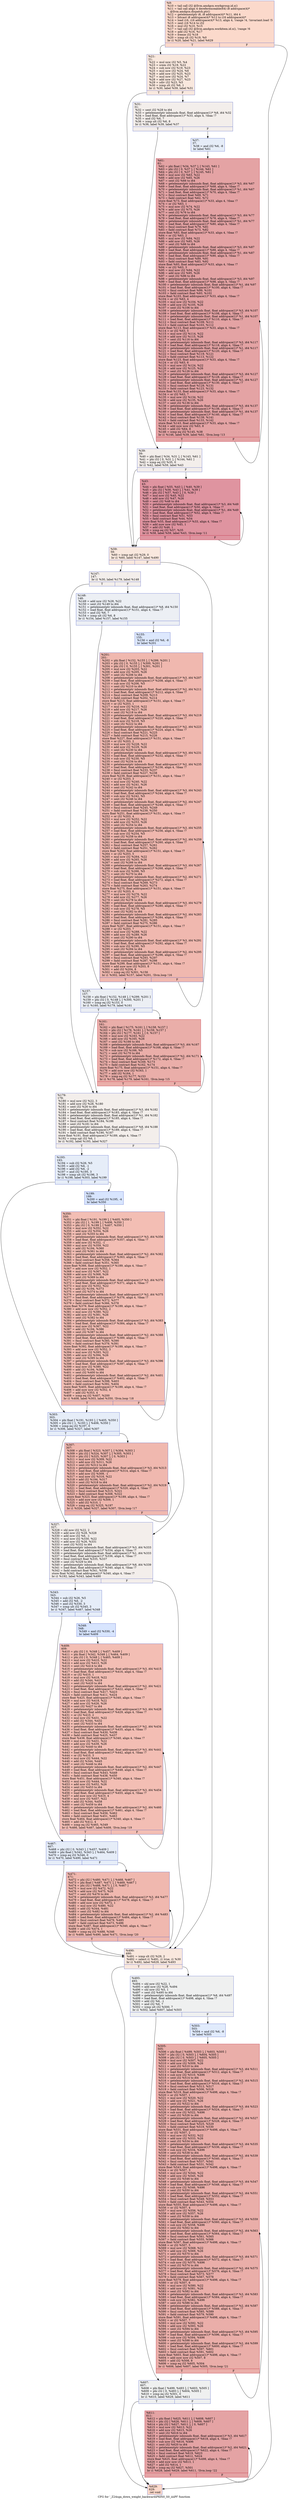 digraph "CFG for '_Z24sga_down_weight_backwardiPKfS0_S0_iiiiPf' function" {
	label="CFG for '_Z24sga_down_weight_backwardiPKfS0_S0_iiiiPf' function";

	Node0x53d17a0 [shape=record,color="#3d50c3ff", style=filled, fillcolor="#f7a88970",label="{%9:\l  %10 = tail call i32 @llvm.amdgcn.workgroup.id.x()\l  %11 = tail call align 4 dereferenceable(64) i8 addrspace(4)*\l... @llvm.amdgcn.dispatch.ptr()\l  %12 = getelementptr i8, i8 addrspace(4)* %11, i64 4\l  %13 = bitcast i8 addrspace(4)* %12 to i16 addrspace(4)*\l  %14 = load i16, i16 addrspace(4)* %13, align 4, !range !4, !invariant.load !5\l  %15 = zext i16 %14 to i32\l  %16 = mul i32 %10, %15\l  %17 = tail call i32 @llvm.amdgcn.workitem.id.x(), !range !6\l  %18 = add i32 %16, %17\l  %19 = freeze i32 %18\l  %20 = icmp slt i32 %19, %0\l  br i1 %20, label %21, label %629\l|{<s0>T|<s1>F}}"];
	Node0x53d17a0:s0 -> Node0x53d4530;
	Node0x53d17a0:s1 -> Node0x53d45c0;
	Node0x53d4530 [shape=record,color="#3d50c3ff", style=filled, fillcolor="#f2cab570",label="{%21:\l21:                                               \l  %22 = mul nsw i32 %5, %4\l  %23 = srem i32 %19, %22\l  %24 = sub nsw i32 %19, %23\l  %25 = mul nsw i32 %24, %6\l  %26 = add nsw i32 %25, %23\l  %27 = mul nsw i32 %24, %7\l  %28 = add nsw i32 %27, %23\l  %29 = sdiv i32 %23, %5\l  %30 = icmp slt i32 %6, 1\l  br i1 %30, label %59, label %31\l|{<s0>T|<s1>F}}"];
	Node0x53d4530:s0 -> Node0x53d4c10;
	Node0x53d4530:s1 -> Node0x53d4c60;
	Node0x53d4c60 [shape=record,color="#3d50c3ff", style=filled, fillcolor="#e5d8d170",label="{%31:\l31:                                               \l  %32 = sext i32 %28 to i64\l  %33 = getelementptr inbounds float, float addrspace(1)* %8, i64 %32\l  %34 = load float, float addrspace(1)* %33, align 4, !tbaa !7\l  %35 = and i32 %6, 7\l  %36 = icmp ult i32 %6, 8\l  br i1 %36, label %39, label %37\l|{<s0>T|<s1>F}}"];
	Node0x53d4c60:s0 -> Node0x53d52a0;
	Node0x53d4c60:s1 -> Node0x53d5330;
	Node0x53d5330 [shape=record,color="#3d50c3ff", style=filled, fillcolor="#c7d7f070",label="{%37:\l37:                                               \l  %38 = and i32 %6, -8\l  br label %61\l}"];
	Node0x53d5330 -> Node0x53d5530;
	Node0x53d52a0 [shape=record,color="#3d50c3ff", style=filled, fillcolor="#e5d8d170",label="{%39:\l39:                                               \l  %40 = phi float [ %34, %31 ], [ %143, %61 ]\l  %41 = phi i32 [ 0, %31 ], [ %144, %61 ]\l  %42 = icmp eq i32 %35, 0\l  br i1 %42, label %59, label %43\l|{<s0>T|<s1>F}}"];
	Node0x53d52a0:s0 -> Node0x53d4c10;
	Node0x53d52a0:s1 -> Node0x53d58b0;
	Node0x53d58b0 [shape=record,color="#b70d28ff", style=filled, fillcolor="#b70d2870",label="{%43:\l43:                                               \l  %44 = phi float [ %55, %43 ], [ %40, %39 ]\l  %45 = phi i32 [ %56, %43 ], [ %41, %39 ]\l  %46 = phi i32 [ %57, %43 ], [ 0, %39 ]\l  %47 = mul nsw i32 %45, %22\l  %48 = add nsw i32 %47, %26\l  %49 = sext i32 %48 to i64\l  %50 = getelementptr inbounds float, float addrspace(1)* %3, i64 %49\l  %51 = load float, float addrspace(1)* %50, align 4, !tbaa !7\l  %52 = getelementptr inbounds float, float addrspace(1)* %1, i64 %49\l  %53 = load float, float addrspace(1)* %52, align 4, !tbaa !7\l  %54 = fmul contract float %51, %53\l  %55 = fadd contract float %44, %54\l  store float %55, float addrspace(1)* %33, align 4, !tbaa !7\l  %56 = add nuw nsw i32 %45, 1\l  %57 = add i32 %46, 1\l  %58 = icmp eq i32 %57, %35\l  br i1 %58, label %59, label %43, !llvm.loop !11\l|{<s0>T|<s1>F}}"];
	Node0x53d58b0:s0 -> Node0x53d4c10;
	Node0x53d58b0:s1 -> Node0x53d58b0;
	Node0x53d4c10 [shape=record,color="#3d50c3ff", style=filled, fillcolor="#f2cab570",label="{%59:\l59:                                               \l  %60 = icmp sgt i32 %29, 0\l  br i1 %60, label %147, label %490\l|{<s0>T|<s1>F}}"];
	Node0x53d4c10:s0 -> Node0x53d6c20;
	Node0x53d4c10:s1 -> Node0x53d6c70;
	Node0x53d5530 [shape=record,color="#b70d28ff", style=filled, fillcolor="#c32e3170",label="{%61:\l61:                                               \l  %62 = phi float [ %34, %37 ], [ %143, %61 ]\l  %63 = phi i32 [ 0, %37 ], [ %144, %61 ]\l  %64 = phi i32 [ 0, %37 ], [ %145, %61 ]\l  %65 = mul nsw i32 %63, %22\l  %66 = add nsw i32 %65, %26\l  %67 = sext i32 %66 to i64\l  %68 = getelementptr inbounds float, float addrspace(1)* %3, i64 %67\l  %69 = load float, float addrspace(1)* %68, align 4, !tbaa !7\l  %70 = getelementptr inbounds float, float addrspace(1)* %1, i64 %67\l  %71 = load float, float addrspace(1)* %70, align 4, !tbaa !7\l  %72 = fmul contract float %69, %71\l  %73 = fadd contract float %62, %72\l  store float %73, float addrspace(1)* %33, align 4, !tbaa !7\l  %74 = or i32 %63, 1\l  %75 = mul nsw i32 %74, %22\l  %76 = add nsw i32 %75, %26\l  %77 = sext i32 %76 to i64\l  %78 = getelementptr inbounds float, float addrspace(1)* %3, i64 %77\l  %79 = load float, float addrspace(1)* %78, align 4, !tbaa !7\l  %80 = getelementptr inbounds float, float addrspace(1)* %1, i64 %77\l  %81 = load float, float addrspace(1)* %80, align 4, !tbaa !7\l  %82 = fmul contract float %79, %81\l  %83 = fadd contract float %73, %82\l  store float %83, float addrspace(1)* %33, align 4, !tbaa !7\l  %84 = or i32 %63, 2\l  %85 = mul nsw i32 %84, %22\l  %86 = add nsw i32 %85, %26\l  %87 = sext i32 %86 to i64\l  %88 = getelementptr inbounds float, float addrspace(1)* %3, i64 %87\l  %89 = load float, float addrspace(1)* %88, align 4, !tbaa !7\l  %90 = getelementptr inbounds float, float addrspace(1)* %1, i64 %87\l  %91 = load float, float addrspace(1)* %90, align 4, !tbaa !7\l  %92 = fmul contract float %89, %91\l  %93 = fadd contract float %83, %92\l  store float %93, float addrspace(1)* %33, align 4, !tbaa !7\l  %94 = or i32 %63, 3\l  %95 = mul nsw i32 %94, %22\l  %96 = add nsw i32 %95, %26\l  %97 = sext i32 %96 to i64\l  %98 = getelementptr inbounds float, float addrspace(1)* %3, i64 %97\l  %99 = load float, float addrspace(1)* %98, align 4, !tbaa !7\l  %100 = getelementptr inbounds float, float addrspace(1)* %1, i64 %97\l  %101 = load float, float addrspace(1)* %100, align 4, !tbaa !7\l  %102 = fmul contract float %99, %101\l  %103 = fadd contract float %93, %102\l  store float %103, float addrspace(1)* %33, align 4, !tbaa !7\l  %104 = or i32 %63, 4\l  %105 = mul nsw i32 %104, %22\l  %106 = add nsw i32 %105, %26\l  %107 = sext i32 %106 to i64\l  %108 = getelementptr inbounds float, float addrspace(1)* %3, i64 %107\l  %109 = load float, float addrspace(1)* %108, align 4, !tbaa !7\l  %110 = getelementptr inbounds float, float addrspace(1)* %1, i64 %107\l  %111 = load float, float addrspace(1)* %110, align 4, !tbaa !7\l  %112 = fmul contract float %109, %111\l  %113 = fadd contract float %103, %112\l  store float %113, float addrspace(1)* %33, align 4, !tbaa !7\l  %114 = or i32 %63, 5\l  %115 = mul nsw i32 %114, %22\l  %116 = add nsw i32 %115, %26\l  %117 = sext i32 %116 to i64\l  %118 = getelementptr inbounds float, float addrspace(1)* %3, i64 %117\l  %119 = load float, float addrspace(1)* %118, align 4, !tbaa !7\l  %120 = getelementptr inbounds float, float addrspace(1)* %1, i64 %117\l  %121 = load float, float addrspace(1)* %120, align 4, !tbaa !7\l  %122 = fmul contract float %119, %121\l  %123 = fadd contract float %113, %122\l  store float %123, float addrspace(1)* %33, align 4, !tbaa !7\l  %124 = or i32 %63, 6\l  %125 = mul nsw i32 %124, %22\l  %126 = add nsw i32 %125, %26\l  %127 = sext i32 %126 to i64\l  %128 = getelementptr inbounds float, float addrspace(1)* %3, i64 %127\l  %129 = load float, float addrspace(1)* %128, align 4, !tbaa !7\l  %130 = getelementptr inbounds float, float addrspace(1)* %1, i64 %127\l  %131 = load float, float addrspace(1)* %130, align 4, !tbaa !7\l  %132 = fmul contract float %129, %131\l  %133 = fadd contract float %123, %132\l  store float %133, float addrspace(1)* %33, align 4, !tbaa !7\l  %134 = or i32 %63, 7\l  %135 = mul nsw i32 %134, %22\l  %136 = add nsw i32 %135, %26\l  %137 = sext i32 %136 to i64\l  %138 = getelementptr inbounds float, float addrspace(1)* %3, i64 %137\l  %139 = load float, float addrspace(1)* %138, align 4, !tbaa !7\l  %140 = getelementptr inbounds float, float addrspace(1)* %1, i64 %137\l  %141 = load float, float addrspace(1)* %140, align 4, !tbaa !7\l  %142 = fmul contract float %139, %141\l  %143 = fadd contract float %133, %142\l  store float %143, float addrspace(1)* %33, align 4, !tbaa !7\l  %144 = add nuw nsw i32 %63, 8\l  %145 = add i32 %64, 8\l  %146 = icmp eq i32 %145, %38\l  br i1 %146, label %39, label %61, !llvm.loop !13\l|{<s0>T|<s1>F}}"];
	Node0x53d5530:s0 -> Node0x53d52a0;
	Node0x53d5530:s1 -> Node0x53d5530;
	Node0x53d6c20 [shape=record,color="#3d50c3ff", style=filled, fillcolor="#e5d8d170",label="{%147:\l147:                                              \l  br i1 %30, label %179, label %148\l|{<s0>T|<s1>F}}"];
	Node0x53d6c20:s0 -> Node0x53da850;
	Node0x53d6c20:s1 -> Node0x53da8a0;
	Node0x53da8a0 [shape=record,color="#3d50c3ff", style=filled, fillcolor="#d4dbe670",label="{%148:\l148:                                              \l  %149 = add nsw i32 %28, %22\l  %150 = sext i32 %149 to i64\l  %151 = getelementptr inbounds float, float addrspace(1)* %8, i64 %150\l  %152 = load float, float addrspace(1)* %151, align 4, !tbaa !7\l  %153 = and i32 %6, 7\l  %154 = icmp ult i32 %6, 8\l  br i1 %154, label %157, label %155\l|{<s0>T|<s1>F}}"];
	Node0x53da8a0:s0 -> Node0x53dad10;
	Node0x53da8a0:s1 -> Node0x53dad60;
	Node0x53dad60 [shape=record,color="#3d50c3ff", style=filled, fillcolor="#b2ccfb70",label="{%155:\l155:                                              \l  %156 = and i32 %6, -8\l  br label %201\l}"];
	Node0x53dad60 -> Node0x53daf30;
	Node0x53dad10 [shape=record,color="#3d50c3ff", style=filled, fillcolor="#d4dbe670",label="{%157:\l157:                                              \l  %158 = phi float [ %152, %148 ], [ %299, %201 ]\l  %159 = phi i32 [ 0, %148 ], [ %300, %201 ]\l  %160 = icmp eq i32 %153, 0\l  br i1 %160, label %179, label %161\l|{<s0>T|<s1>F}}"];
	Node0x53dad10:s0 -> Node0x53da850;
	Node0x53dad10:s1 -> Node0x53db220;
	Node0x53db220 [shape=record,color="#b70d28ff", style=filled, fillcolor="#d0473d70",label="{%161:\l161:                                              \l  %162 = phi float [ %175, %161 ], [ %158, %157 ]\l  %163 = phi i32 [ %176, %161 ], [ %159, %157 ]\l  %164 = phi i32 [ %177, %161 ], [ 0, %157 ]\l  %165 = mul nsw i32 %163, %22\l  %166 = add nsw i32 %165, %26\l  %167 = sext i32 %166 to i64\l  %168 = getelementptr inbounds float, float addrspace(1)* %3, i64 %167\l  %169 = load float, float addrspace(1)* %168, align 4, !tbaa !7\l  %170 = sub nsw i32 %166, %5\l  %171 = sext i32 %170 to i64\l  %172 = getelementptr inbounds float, float addrspace(1)* %2, i64 %171\l  %173 = load float, float addrspace(1)* %172, align 4, !tbaa !7\l  %174 = fmul contract float %169, %173\l  %175 = fadd contract float %162, %174\l  store float %175, float addrspace(1)* %151, align 4, !tbaa !7\l  %176 = add nuw nsw i32 %163, 1\l  %177 = add i32 %164, 1\l  %178 = icmp eq i32 %177, %153\l  br i1 %178, label %179, label %161, !llvm.loop !15\l|{<s0>T|<s1>F}}"];
	Node0x53db220:s0 -> Node0x53da850;
	Node0x53db220:s1 -> Node0x53db220;
	Node0x53da850 [shape=record,color="#3d50c3ff", style=filled, fillcolor="#e5d8d170",label="{%179:\l179:                                              \l  %180 = mul nsw i32 %22, 3\l  %181 = add nsw i32 %28, %180\l  %182 = sext i32 %26 to i64\l  %183 = getelementptr inbounds float, float addrspace(1)* %3, i64 %182\l  %184 = load float, float addrspace(1)* %183, align 4, !tbaa !7\l  %185 = getelementptr inbounds float, float addrspace(1)* %1, i64 %182\l  %186 = load float, float addrspace(1)* %185, align 4, !tbaa !7\l  %187 = fmul contract float %184, %186\l  %188 = sext i32 %181 to i64\l  %189 = getelementptr inbounds float, float addrspace(1)* %8, i64 %188\l  %190 = load float, float addrspace(1)* %189, align 4, !tbaa !7\l  %191 = fadd contract float %190, %187\l  store float %191, float addrspace(1)* %189, align 4, !tbaa !7\l  %192 = icmp sgt i32 %6, 1\l  br i1 %192, label %193, label %327\l|{<s0>T|<s1>F}}"];
	Node0x53da850:s0 -> Node0x53dc700;
	Node0x53da850:s1 -> Node0x53dc750;
	Node0x53dc700 [shape=record,color="#3d50c3ff", style=filled, fillcolor="#c7d7f070",label="{%193:\l193:                                              \l  %194 = sub i32 %26, %5\l  %195 = add i32 %6, -1\l  %196 = add i32 %6, -2\l  %197 = and i32 %195, 3\l  %198 = icmp ult i32 %196, 3\l  br i1 %198, label %303, label %199\l|{<s0>T|<s1>F}}"];
	Node0x53dc700:s0 -> Node0x53dcb60;
	Node0x53dc700:s1 -> Node0x53dcbb0;
	Node0x53dcbb0 [shape=record,color="#3d50c3ff", style=filled, fillcolor="#a7c5fe70",label="{%199:\l199:                                              \l  %200 = and i32 %195, -4\l  br label %350\l}"];
	Node0x53dcbb0 -> Node0x53dcd80;
	Node0x53daf30 [shape=record,color="#3d50c3ff", style=filled, fillcolor="#dc5d4a70",label="{%201:\l201:                                              \l  %202 = phi float [ %152, %155 ], [ %299, %201 ]\l  %203 = phi i32 [ 0, %155 ], [ %300, %201 ]\l  %204 = phi i32 [ 0, %155 ], [ %301, %201 ]\l  %205 = mul nsw i32 %203, %22\l  %206 = add nsw i32 %205, %26\l  %207 = sext i32 %206 to i64\l  %208 = getelementptr inbounds float, float addrspace(1)* %3, i64 %207\l  %209 = load float, float addrspace(1)* %208, align 4, !tbaa !7\l  %210 = sub nsw i32 %206, %5\l  %211 = sext i32 %210 to i64\l  %212 = getelementptr inbounds float, float addrspace(1)* %2, i64 %211\l  %213 = load float, float addrspace(1)* %212, align 4, !tbaa !7\l  %214 = fmul contract float %209, %213\l  %215 = fadd contract float %202, %214\l  store float %215, float addrspace(1)* %151, align 4, !tbaa !7\l  %216 = or i32 %203, 1\l  %217 = mul nsw i32 %216, %22\l  %218 = add nsw i32 %217, %26\l  %219 = sext i32 %218 to i64\l  %220 = getelementptr inbounds float, float addrspace(1)* %3, i64 %219\l  %221 = load float, float addrspace(1)* %220, align 4, !tbaa !7\l  %222 = sub nsw i32 %218, %5\l  %223 = sext i32 %222 to i64\l  %224 = getelementptr inbounds float, float addrspace(1)* %2, i64 %223\l  %225 = load float, float addrspace(1)* %224, align 4, !tbaa !7\l  %226 = fmul contract float %221, %225\l  %227 = fadd contract float %215, %226\l  store float %227, float addrspace(1)* %151, align 4, !tbaa !7\l  %228 = or i32 %203, 2\l  %229 = mul nsw i32 %228, %22\l  %230 = add nsw i32 %229, %26\l  %231 = sext i32 %230 to i64\l  %232 = getelementptr inbounds float, float addrspace(1)* %3, i64 %231\l  %233 = load float, float addrspace(1)* %232, align 4, !tbaa !7\l  %234 = sub nsw i32 %230, %5\l  %235 = sext i32 %234 to i64\l  %236 = getelementptr inbounds float, float addrspace(1)* %2, i64 %235\l  %237 = load float, float addrspace(1)* %236, align 4, !tbaa !7\l  %238 = fmul contract float %233, %237\l  %239 = fadd contract float %227, %238\l  store float %239, float addrspace(1)* %151, align 4, !tbaa !7\l  %240 = or i32 %203, 3\l  %241 = mul nsw i32 %240, %22\l  %242 = add nsw i32 %241, %26\l  %243 = sext i32 %242 to i64\l  %244 = getelementptr inbounds float, float addrspace(1)* %3, i64 %243\l  %245 = load float, float addrspace(1)* %244, align 4, !tbaa !7\l  %246 = sub nsw i32 %242, %5\l  %247 = sext i32 %246 to i64\l  %248 = getelementptr inbounds float, float addrspace(1)* %2, i64 %247\l  %249 = load float, float addrspace(1)* %248, align 4, !tbaa !7\l  %250 = fmul contract float %245, %249\l  %251 = fadd contract float %239, %250\l  store float %251, float addrspace(1)* %151, align 4, !tbaa !7\l  %252 = or i32 %203, 4\l  %253 = mul nsw i32 %252, %22\l  %254 = add nsw i32 %253, %26\l  %255 = sext i32 %254 to i64\l  %256 = getelementptr inbounds float, float addrspace(1)* %3, i64 %255\l  %257 = load float, float addrspace(1)* %256, align 4, !tbaa !7\l  %258 = sub nsw i32 %254, %5\l  %259 = sext i32 %258 to i64\l  %260 = getelementptr inbounds float, float addrspace(1)* %2, i64 %259\l  %261 = load float, float addrspace(1)* %260, align 4, !tbaa !7\l  %262 = fmul contract float %257, %261\l  %263 = fadd contract float %251, %262\l  store float %263, float addrspace(1)* %151, align 4, !tbaa !7\l  %264 = or i32 %203, 5\l  %265 = mul nsw i32 %264, %22\l  %266 = add nsw i32 %265, %26\l  %267 = sext i32 %266 to i64\l  %268 = getelementptr inbounds float, float addrspace(1)* %3, i64 %267\l  %269 = load float, float addrspace(1)* %268, align 4, !tbaa !7\l  %270 = sub nsw i32 %266, %5\l  %271 = sext i32 %270 to i64\l  %272 = getelementptr inbounds float, float addrspace(1)* %2, i64 %271\l  %273 = load float, float addrspace(1)* %272, align 4, !tbaa !7\l  %274 = fmul contract float %269, %273\l  %275 = fadd contract float %263, %274\l  store float %275, float addrspace(1)* %151, align 4, !tbaa !7\l  %276 = or i32 %203, 6\l  %277 = mul nsw i32 %276, %22\l  %278 = add nsw i32 %277, %26\l  %279 = sext i32 %278 to i64\l  %280 = getelementptr inbounds float, float addrspace(1)* %3, i64 %279\l  %281 = load float, float addrspace(1)* %280, align 4, !tbaa !7\l  %282 = sub nsw i32 %278, %5\l  %283 = sext i32 %282 to i64\l  %284 = getelementptr inbounds float, float addrspace(1)* %2, i64 %283\l  %285 = load float, float addrspace(1)* %284, align 4, !tbaa !7\l  %286 = fmul contract float %281, %285\l  %287 = fadd contract float %275, %286\l  store float %287, float addrspace(1)* %151, align 4, !tbaa !7\l  %288 = or i32 %203, 7\l  %289 = mul nsw i32 %288, %22\l  %290 = add nsw i32 %289, %26\l  %291 = sext i32 %290 to i64\l  %292 = getelementptr inbounds float, float addrspace(1)* %3, i64 %291\l  %293 = load float, float addrspace(1)* %292, align 4, !tbaa !7\l  %294 = sub nsw i32 %290, %5\l  %295 = sext i32 %294 to i64\l  %296 = getelementptr inbounds float, float addrspace(1)* %2, i64 %295\l  %297 = load float, float addrspace(1)* %296, align 4, !tbaa !7\l  %298 = fmul contract float %293, %297\l  %299 = fadd contract float %287, %298\l  store float %299, float addrspace(1)* %151, align 4, !tbaa !7\l  %300 = add nuw nsw i32 %203, 8\l  %301 = add i32 %204, 8\l  %302 = icmp eq i32 %301, %156\l  br i1 %302, label %157, label %201, !llvm.loop !16\l|{<s0>T|<s1>F}}"];
	Node0x53daf30:s0 -> Node0x53dad10;
	Node0x53daf30:s1 -> Node0x53daf30;
	Node0x53dcb60 [shape=record,color="#3d50c3ff", style=filled, fillcolor="#c7d7f070",label="{%303:\l303:                                              \l  %304 = phi float [ %191, %193 ], [ %405, %350 ]\l  %305 = phi i32 [ 1, %193 ], [ %406, %350 ]\l  %306 = icmp eq i32 %197, 0\l  br i1 %306, label %327, label %307\l|{<s0>T|<s1>F}}"];
	Node0x53dcb60:s0 -> Node0x53dc750;
	Node0x53dcb60:s1 -> Node0x53e24b0;
	Node0x53e24b0 [shape=record,color="#3d50c3ff", style=filled, fillcolor="#dc5d4a70",label="{%307:\l307:                                              \l  %308 = phi float [ %323, %307 ], [ %304, %303 ]\l  %309 = phi i32 [ %324, %307 ], [ %305, %303 ]\l  %310 = phi i32 [ %325, %307 ], [ 0, %303 ]\l  %311 = mul nsw i32 %309, %22\l  %312 = add nsw i32 %311, %26\l  %313 = sext i32 %312 to i64\l  %314 = getelementptr inbounds float, float addrspace(1)* %3, i64 %313\l  %315 = load float, float addrspace(1)* %314, align 4, !tbaa !7\l  %316 = add nsw i32 %309, -1\l  %317 = mul nsw i32 %316, %22\l  %318 = add i32 %194, %317\l  %319 = sext i32 %318 to i64\l  %320 = getelementptr inbounds float, float addrspace(1)* %2, i64 %319\l  %321 = load float, float addrspace(1)* %320, align 4, !tbaa !7\l  %322 = fmul contract float %315, %321\l  %323 = fadd contract float %308, %322\l  store float %323, float addrspace(1)* %189, align 4, !tbaa !7\l  %324 = add nuw nsw i32 %309, 1\l  %325 = add i32 %310, 1\l  %326 = icmp eq i32 %325, %197\l  br i1 %326, label %327, label %307, !llvm.loop !17\l|{<s0>T|<s1>F}}"];
	Node0x53e24b0:s0 -> Node0x53dc750;
	Node0x53e24b0:s1 -> Node0x53e24b0;
	Node0x53dc750 [shape=record,color="#3d50c3ff", style=filled, fillcolor="#e5d8d170",label="{%327:\l327:                                              \l  %328 = shl nsw i32 %22, 2\l  %329 = add nsw i32 %28, %328\l  %330 = add nsw i32 %6, -1\l  %331 = mul nsw i32 %330, %22\l  %332 = add nsw i32 %26, %331\l  %333 = sext i32 %332 to i64\l  %334 = getelementptr inbounds float, float addrspace(1)* %3, i64 %333\l  %335 = load float, float addrspace(1)* %334, align 4, !tbaa !7\l  %336 = getelementptr inbounds float, float addrspace(1)* %1, i64 %333\l  %337 = load float, float addrspace(1)* %336, align 4, !tbaa !7\l  %338 = fmul contract float %335, %337\l  %339 = sext i32 %329 to i64\l  %340 = getelementptr inbounds float, float addrspace(1)* %8, i64 %339\l  %341 = load float, float addrspace(1)* %340, align 4, !tbaa !7\l  %342 = fadd contract float %341, %338\l  store float %342, float addrspace(1)* %340, align 4, !tbaa !7\l  br i1 %192, label %343, label %490\l|{<s0>T|<s1>F}}"];
	Node0x53dc750:s0 -> Node0x53e3fe0;
	Node0x53dc750:s1 -> Node0x53d6c70;
	Node0x53e3fe0 [shape=record,color="#3d50c3ff", style=filled, fillcolor="#c7d7f070",label="{%343:\l343:                                              \l  %344 = sub i32 %26, %5\l  %345 = add i32 %6, -2\l  %346 = and i32 %330, 3\l  %347 = icmp ult i32 %345, 3\l  br i1 %347, label %467, label %348\l|{<s0>T|<s1>F}}"];
	Node0x53e3fe0:s0 -> Node0x53e4320;
	Node0x53e3fe0:s1 -> Node0x53e4370;
	Node0x53e4370 [shape=record,color="#3d50c3ff", style=filled, fillcolor="#a7c5fe70",label="{%348:\l348:                                              \l  %349 = and i32 %330, -4\l  br label %409\l}"];
	Node0x53e4370 -> Node0x53e4540;
	Node0x53dcd80 [shape=record,color="#3d50c3ff", style=filled, fillcolor="#e36c5570",label="{%350:\l350:                                              \l  %351 = phi float [ %191, %199 ], [ %405, %350 ]\l  %352 = phi i32 [ 1, %199 ], [ %406, %350 ]\l  %353 = phi i32 [ 0, %199 ], [ %407, %350 ]\l  %354 = mul nsw i32 %352, %22\l  %355 = add nsw i32 %354, %26\l  %356 = sext i32 %355 to i64\l  %357 = getelementptr inbounds float, float addrspace(1)* %3, i64 %356\l  %358 = load float, float addrspace(1)* %357, align 4, !tbaa !7\l  %359 = add nsw i32 %352, -1\l  %360 = mul nsw i32 %359, %22\l  %361 = add i32 %194, %360\l  %362 = sext i32 %361 to i64\l  %363 = getelementptr inbounds float, float addrspace(1)* %2, i64 %362\l  %364 = load float, float addrspace(1)* %363, align 4, !tbaa !7\l  %365 = fmul contract float %358, %364\l  %366 = fadd contract float %351, %365\l  store float %366, float addrspace(1)* %189, align 4, !tbaa !7\l  %367 = add nuw nsw i32 %352, 1\l  %368 = mul nsw i32 %367, %22\l  %369 = add nsw i32 %368, %26\l  %370 = sext i32 %369 to i64\l  %371 = getelementptr inbounds float, float addrspace(1)* %3, i64 %370\l  %372 = load float, float addrspace(1)* %371, align 4, !tbaa !7\l  %373 = mul nsw i32 %352, %22\l  %374 = add i32 %194, %373\l  %375 = sext i32 %374 to i64\l  %376 = getelementptr inbounds float, float addrspace(1)* %2, i64 %375\l  %377 = load float, float addrspace(1)* %376, align 4, !tbaa !7\l  %378 = fmul contract float %372, %377\l  %379 = fadd contract float %366, %378\l  store float %379, float addrspace(1)* %189, align 4, !tbaa !7\l  %380 = add nuw nsw i32 %352, 2\l  %381 = mul nsw i32 %380, %22\l  %382 = add nsw i32 %381, %26\l  %383 = sext i32 %382 to i64\l  %384 = getelementptr inbounds float, float addrspace(1)* %3, i64 %383\l  %385 = load float, float addrspace(1)* %384, align 4, !tbaa !7\l  %386 = mul nsw i32 %367, %22\l  %387 = add i32 %194, %386\l  %388 = sext i32 %387 to i64\l  %389 = getelementptr inbounds float, float addrspace(1)* %2, i64 %388\l  %390 = load float, float addrspace(1)* %389, align 4, !tbaa !7\l  %391 = fmul contract float %385, %390\l  %392 = fadd contract float %379, %391\l  store float %392, float addrspace(1)* %189, align 4, !tbaa !7\l  %393 = add nuw nsw i32 %352, 3\l  %394 = mul nsw i32 %393, %22\l  %395 = add nsw i32 %394, %26\l  %396 = sext i32 %395 to i64\l  %397 = getelementptr inbounds float, float addrspace(1)* %3, i64 %396\l  %398 = load float, float addrspace(1)* %397, align 4, !tbaa !7\l  %399 = mul nsw i32 %380, %22\l  %400 = add i32 %194, %399\l  %401 = sext i32 %400 to i64\l  %402 = getelementptr inbounds float, float addrspace(1)* %2, i64 %401\l  %403 = load float, float addrspace(1)* %402, align 4, !tbaa !7\l  %404 = fmul contract float %398, %403\l  %405 = fadd contract float %392, %404\l  store float %405, float addrspace(1)* %189, align 4, !tbaa !7\l  %406 = add nuw nsw i32 %352, 4\l  %407 = add i32 %353, 4\l  %408 = icmp eq i32 %407, %200\l  br i1 %408, label %303, label %350, !llvm.loop !18\l|{<s0>T|<s1>F}}"];
	Node0x53dcd80:s0 -> Node0x53dcb60;
	Node0x53dcd80:s1 -> Node0x53dcd80;
	Node0x53e4540 [shape=record,color="#3d50c3ff", style=filled, fillcolor="#e36c5570",label="{%409:\l409:                                              \l  %410 = phi i32 [ 0, %348 ], [ %457, %409 ]\l  %411 = phi float [ %342, %348 ], [ %464, %409 ]\l  %412 = phi i32 [ 0, %348 ], [ %465, %409 ]\l  %413 = mul nsw i32 %410, %22\l  %414 = add nsw i32 %413, %26\l  %415 = sext i32 %414 to i64\l  %416 = getelementptr inbounds float, float addrspace(1)* %3, i64 %415\l  %417 = load float, float addrspace(1)* %416, align 4, !tbaa !7\l  %418 = or i32 %410, 1\l  %419 = mul nsw i32 %418, %22\l  %420 = add i32 %344, %419\l  %421 = sext i32 %420 to i64\l  %422 = getelementptr inbounds float, float addrspace(1)* %2, i64 %421\l  %423 = load float, float addrspace(1)* %422, align 4, !tbaa !7\l  %424 = fmul contract float %417, %423\l  %425 = fadd contract float %411, %424\l  store float %425, float addrspace(1)* %340, align 4, !tbaa !7\l  %426 = mul nsw i32 %418, %22\l  %427 = add nsw i32 %426, %26\l  %428 = sext i32 %427 to i64\l  %429 = getelementptr inbounds float, float addrspace(1)* %3, i64 %428\l  %430 = load float, float addrspace(1)* %429, align 4, !tbaa !7\l  %431 = or i32 %410, 2\l  %432 = mul nsw i32 %431, %22\l  %433 = add i32 %344, %432\l  %434 = sext i32 %433 to i64\l  %435 = getelementptr inbounds float, float addrspace(1)* %2, i64 %434\l  %436 = load float, float addrspace(1)* %435, align 4, !tbaa !7\l  %437 = fmul contract float %430, %436\l  %438 = fadd contract float %425, %437\l  store float %438, float addrspace(1)* %340, align 4, !tbaa !7\l  %439 = mul nsw i32 %431, %22\l  %440 = add nsw i32 %439, %26\l  %441 = sext i32 %440 to i64\l  %442 = getelementptr inbounds float, float addrspace(1)* %3, i64 %441\l  %443 = load float, float addrspace(1)* %442, align 4, !tbaa !7\l  %444 = or i32 %410, 3\l  %445 = mul nsw i32 %444, %22\l  %446 = add i32 %344, %445\l  %447 = sext i32 %446 to i64\l  %448 = getelementptr inbounds float, float addrspace(1)* %2, i64 %447\l  %449 = load float, float addrspace(1)* %448, align 4, !tbaa !7\l  %450 = fmul contract float %443, %449\l  %451 = fadd contract float %438, %450\l  store float %451, float addrspace(1)* %340, align 4, !tbaa !7\l  %452 = mul nsw i32 %444, %22\l  %453 = add nsw i32 %452, %26\l  %454 = sext i32 %453 to i64\l  %455 = getelementptr inbounds float, float addrspace(1)* %3, i64 %454\l  %456 = load float, float addrspace(1)* %455, align 4, !tbaa !7\l  %457 = add nuw nsw i32 %410, 4\l  %458 = mul nsw i32 %457, %22\l  %459 = add i32 %344, %458\l  %460 = sext i32 %459 to i64\l  %461 = getelementptr inbounds float, float addrspace(1)* %2, i64 %460\l  %462 = load float, float addrspace(1)* %461, align 4, !tbaa !7\l  %463 = fmul contract float %456, %462\l  %464 = fadd contract float %451, %463\l  store float %464, float addrspace(1)* %340, align 4, !tbaa !7\l  %465 = add i32 %412, 4\l  %466 = icmp eq i32 %465, %349\l  br i1 %466, label %467, label %409, !llvm.loop !19\l|{<s0>T|<s1>F}}"];
	Node0x53e4540:s0 -> Node0x53e4320;
	Node0x53e4540:s1 -> Node0x53e4540;
	Node0x53e4320 [shape=record,color="#3d50c3ff", style=filled, fillcolor="#c7d7f070",label="{%467:\l467:                                              \l  %468 = phi i32 [ 0, %343 ], [ %457, %409 ]\l  %469 = phi float [ %342, %343 ], [ %464, %409 ]\l  %470 = icmp eq i32 %346, 0\l  br i1 %470, label %490, label %471\l|{<s0>T|<s1>F}}"];
	Node0x53e4320:s0 -> Node0x53d6c70;
	Node0x53e4320:s1 -> Node0x53decc0;
	Node0x53decc0 [shape=record,color="#3d50c3ff", style=filled, fillcolor="#dc5d4a70",label="{%471:\l471:                                              \l  %472 = phi i32 [ %480, %471 ], [ %468, %467 ]\l  %473 = phi float [ %487, %471 ], [ %469, %467 ]\l  %474 = phi i32 [ %488, %471 ], [ 0, %467 ]\l  %475 = mul nsw i32 %472, %22\l  %476 = add nsw i32 %475, %26\l  %477 = sext i32 %476 to i64\l  %478 = getelementptr inbounds float, float addrspace(1)* %3, i64 %477\l  %479 = load float, float addrspace(1)* %478, align 4, !tbaa !7\l  %480 = add nuw nsw i32 %472, 1\l  %481 = mul nsw i32 %480, %22\l  %482 = add i32 %344, %481\l  %483 = sext i32 %482 to i64\l  %484 = getelementptr inbounds float, float addrspace(1)* %2, i64 %483\l  %485 = load float, float addrspace(1)* %484, align 4, !tbaa !7\l  %486 = fmul contract float %479, %485\l  %487 = fadd contract float %473, %486\l  store float %487, float addrspace(1)* %340, align 4, !tbaa !7\l  %488 = add i32 %474, 1\l  %489 = icmp eq i32 %488, %346\l  br i1 %489, label %490, label %471, !llvm.loop !20\l|{<s0>T|<s1>F}}"];
	Node0x53decc0:s0 -> Node0x53d6c70;
	Node0x53decc0:s1 -> Node0x53decc0;
	Node0x53d6c70 [shape=record,color="#3d50c3ff", style=filled, fillcolor="#f2cab570",label="{%490:\l490:                                              \l  %491 = icmp slt i32 %29, 2\l  %492 = select i1 %491, i1 true, i1 %30\l  br i1 %492, label %629, label %493\l|{<s0>T|<s1>F}}"];
	Node0x53d6c70:s0 -> Node0x53d45c0;
	Node0x53d6c70:s1 -> Node0x53eb060;
	Node0x53eb060 [shape=record,color="#3d50c3ff", style=filled, fillcolor="#dbdcde70",label="{%493:\l493:                                              \l  %494 = shl nsw i32 %22, 1\l  %495 = add nsw i32 %28, %494\l  %496 = shl nsw i32 %5, 1\l  %497 = sext i32 %495 to i64\l  %498 = getelementptr inbounds float, float addrspace(1)* %8, i64 %497\l  %499 = load float, float addrspace(1)* %498, align 4, !tbaa !7\l  %500 = add i32 %6, -1\l  %501 = and i32 %6, 7\l  %502 = icmp ult i32 %500, 7\l  br i1 %502, label %607, label %503\l|{<s0>T|<s1>F}}"];
	Node0x53eb060:s0 -> Node0x53df6c0;
	Node0x53eb060:s1 -> Node0x53df710;
	Node0x53df710 [shape=record,color="#3d50c3ff", style=filled, fillcolor="#bbd1f870",label="{%503:\l503:                                              \l  %504 = and i32 %6, -8\l  br label %505\l}"];
	Node0x53df710 -> Node0x53df8e0;
	Node0x53df8e0 [shape=record,color="#b70d28ff", style=filled, fillcolor="#d0473d70",label="{%505:\l505:                                              \l  %506 = phi float [ %499, %503 ], [ %603, %505 ]\l  %507 = phi i32 [ 0, %503 ], [ %604, %505 ]\l  %508 = phi i32 [ 0, %503 ], [ %605, %505 ]\l  %509 = mul nsw i32 %507, %22\l  %510 = add nsw i32 %509, %26\l  %511 = sext i32 %510 to i64\l  %512 = getelementptr inbounds float, float addrspace(1)* %3, i64 %511\l  %513 = load float, float addrspace(1)* %512, align 4, !tbaa !7\l  %514 = sub nsw i32 %510, %496\l  %515 = sext i32 %514 to i64\l  %516 = getelementptr inbounds float, float addrspace(1)* %2, i64 %515\l  %517 = load float, float addrspace(1)* %516, align 4, !tbaa !7\l  %518 = fmul contract float %513, %517\l  %519 = fadd contract float %506, %518\l  store float %519, float addrspace(1)* %498, align 4, !tbaa !7\l  %520 = or i32 %507, 1\l  %521 = mul nsw i32 %520, %22\l  %522 = add nsw i32 %521, %26\l  %523 = sext i32 %522 to i64\l  %524 = getelementptr inbounds float, float addrspace(1)* %3, i64 %523\l  %525 = load float, float addrspace(1)* %524, align 4, !tbaa !7\l  %526 = sub nsw i32 %522, %496\l  %527 = sext i32 %526 to i64\l  %528 = getelementptr inbounds float, float addrspace(1)* %2, i64 %527\l  %529 = load float, float addrspace(1)* %528, align 4, !tbaa !7\l  %530 = fmul contract float %525, %529\l  %531 = fadd contract float %519, %530\l  store float %531, float addrspace(1)* %498, align 4, !tbaa !7\l  %532 = or i32 %507, 2\l  %533 = mul nsw i32 %532, %22\l  %534 = add nsw i32 %533, %26\l  %535 = sext i32 %534 to i64\l  %536 = getelementptr inbounds float, float addrspace(1)* %3, i64 %535\l  %537 = load float, float addrspace(1)* %536, align 4, !tbaa !7\l  %538 = sub nsw i32 %534, %496\l  %539 = sext i32 %538 to i64\l  %540 = getelementptr inbounds float, float addrspace(1)* %2, i64 %539\l  %541 = load float, float addrspace(1)* %540, align 4, !tbaa !7\l  %542 = fmul contract float %537, %541\l  %543 = fadd contract float %531, %542\l  store float %543, float addrspace(1)* %498, align 4, !tbaa !7\l  %544 = or i32 %507, 3\l  %545 = mul nsw i32 %544, %22\l  %546 = add nsw i32 %545, %26\l  %547 = sext i32 %546 to i64\l  %548 = getelementptr inbounds float, float addrspace(1)* %3, i64 %547\l  %549 = load float, float addrspace(1)* %548, align 4, !tbaa !7\l  %550 = sub nsw i32 %546, %496\l  %551 = sext i32 %550 to i64\l  %552 = getelementptr inbounds float, float addrspace(1)* %2, i64 %551\l  %553 = load float, float addrspace(1)* %552, align 4, !tbaa !7\l  %554 = fmul contract float %549, %553\l  %555 = fadd contract float %543, %554\l  store float %555, float addrspace(1)* %498, align 4, !tbaa !7\l  %556 = or i32 %507, 4\l  %557 = mul nsw i32 %556, %22\l  %558 = add nsw i32 %557, %26\l  %559 = sext i32 %558 to i64\l  %560 = getelementptr inbounds float, float addrspace(1)* %3, i64 %559\l  %561 = load float, float addrspace(1)* %560, align 4, !tbaa !7\l  %562 = sub nsw i32 %558, %496\l  %563 = sext i32 %562 to i64\l  %564 = getelementptr inbounds float, float addrspace(1)* %2, i64 %563\l  %565 = load float, float addrspace(1)* %564, align 4, !tbaa !7\l  %566 = fmul contract float %561, %565\l  %567 = fadd contract float %555, %566\l  store float %567, float addrspace(1)* %498, align 4, !tbaa !7\l  %568 = or i32 %507, 5\l  %569 = mul nsw i32 %568, %22\l  %570 = add nsw i32 %569, %26\l  %571 = sext i32 %570 to i64\l  %572 = getelementptr inbounds float, float addrspace(1)* %3, i64 %571\l  %573 = load float, float addrspace(1)* %572, align 4, !tbaa !7\l  %574 = sub nsw i32 %570, %496\l  %575 = sext i32 %574 to i64\l  %576 = getelementptr inbounds float, float addrspace(1)* %2, i64 %575\l  %577 = load float, float addrspace(1)* %576, align 4, !tbaa !7\l  %578 = fmul contract float %573, %577\l  %579 = fadd contract float %567, %578\l  store float %579, float addrspace(1)* %498, align 4, !tbaa !7\l  %580 = or i32 %507, 6\l  %581 = mul nsw i32 %580, %22\l  %582 = add nsw i32 %581, %26\l  %583 = sext i32 %582 to i64\l  %584 = getelementptr inbounds float, float addrspace(1)* %3, i64 %583\l  %585 = load float, float addrspace(1)* %584, align 4, !tbaa !7\l  %586 = sub nsw i32 %582, %496\l  %587 = sext i32 %586 to i64\l  %588 = getelementptr inbounds float, float addrspace(1)* %2, i64 %587\l  %589 = load float, float addrspace(1)* %588, align 4, !tbaa !7\l  %590 = fmul contract float %585, %589\l  %591 = fadd contract float %579, %590\l  store float %591, float addrspace(1)* %498, align 4, !tbaa !7\l  %592 = or i32 %507, 7\l  %593 = mul nsw i32 %592, %22\l  %594 = add nsw i32 %593, %26\l  %595 = sext i32 %594 to i64\l  %596 = getelementptr inbounds float, float addrspace(1)* %3, i64 %595\l  %597 = load float, float addrspace(1)* %596, align 4, !tbaa !7\l  %598 = sub nsw i32 %594, %496\l  %599 = sext i32 %598 to i64\l  %600 = getelementptr inbounds float, float addrspace(1)* %2, i64 %599\l  %601 = load float, float addrspace(1)* %600, align 4, !tbaa !7\l  %602 = fmul contract float %597, %601\l  %603 = fadd contract float %591, %602\l  store float %603, float addrspace(1)* %498, align 4, !tbaa !7\l  %604 = add nuw nsw i32 %507, 8\l  %605 = add i32 %508, 8\l  %606 = icmp eq i32 %605, %504\l  br i1 %606, label %607, label %505, !llvm.loop !21\l|{<s0>T|<s1>F}}"];
	Node0x53df8e0:s0 -> Node0x53df6c0;
	Node0x53df8e0:s1 -> Node0x53df8e0;
	Node0x53df6c0 [shape=record,color="#3d50c3ff", style=filled, fillcolor="#dbdcde70",label="{%607:\l607:                                              \l  %608 = phi float [ %499, %493 ], [ %603, %505 ]\l  %609 = phi i32 [ 0, %493 ], [ %604, %505 ]\l  %610 = icmp eq i32 %501, 0\l  br i1 %610, label %629, label %611\l|{<s0>T|<s1>F}}"];
	Node0x53df6c0:s0 -> Node0x53d45c0;
	Node0x53df6c0:s1 -> Node0x53f13a0;
	Node0x53f13a0 [shape=record,color="#b70d28ff", style=filled, fillcolor="#c32e3170",label="{%611:\l611:                                              \l  %612 = phi float [ %625, %611 ], [ %608, %607 ]\l  %613 = phi i32 [ %626, %611 ], [ %609, %607 ]\l  %614 = phi i32 [ %627, %611 ], [ 0, %607 ]\l  %615 = mul nsw i32 %613, %22\l  %616 = add nsw i32 %615, %26\l  %617 = sext i32 %616 to i64\l  %618 = getelementptr inbounds float, float addrspace(1)* %3, i64 %617\l  %619 = load float, float addrspace(1)* %618, align 4, !tbaa !7\l  %620 = sub nsw i32 %616, %496\l  %621 = sext i32 %620 to i64\l  %622 = getelementptr inbounds float, float addrspace(1)* %2, i64 %621\l  %623 = load float, float addrspace(1)* %622, align 4, !tbaa !7\l  %624 = fmul contract float %619, %623\l  %625 = fadd contract float %612, %624\l  store float %625, float addrspace(1)* %498, align 4, !tbaa !7\l  %626 = add nuw nsw i32 %613, 1\l  %627 = add i32 %614, 1\l  %628 = icmp eq i32 %627, %501\l  br i1 %628, label %629, label %611, !llvm.loop !22\l|{<s0>T|<s1>F}}"];
	Node0x53f13a0:s0 -> Node0x53d45c0;
	Node0x53f13a0:s1 -> Node0x53f13a0;
	Node0x53d45c0 [shape=record,color="#3d50c3ff", style=filled, fillcolor="#f7a88970",label="{%629:\l629:                                              \l  ret void\l}"];
}
